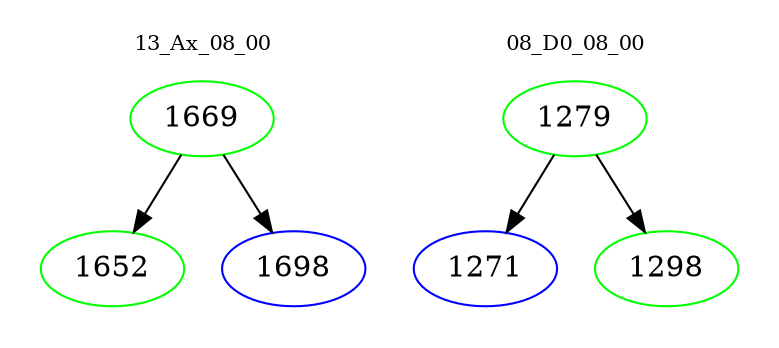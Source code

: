 digraph{
subgraph cluster_0 {
color = white
label = "13_Ax_08_00";
fontsize=10;
T0_1669 [label="1669", color="green"]
T0_1669 -> T0_1652 [color="black"]
T0_1652 [label="1652", color="green"]
T0_1669 -> T0_1698 [color="black"]
T0_1698 [label="1698", color="blue"]
}
subgraph cluster_1 {
color = white
label = "08_D0_08_00";
fontsize=10;
T1_1279 [label="1279", color="green"]
T1_1279 -> T1_1271 [color="black"]
T1_1271 [label="1271", color="blue"]
T1_1279 -> T1_1298 [color="black"]
T1_1298 [label="1298", color="green"]
}
}
